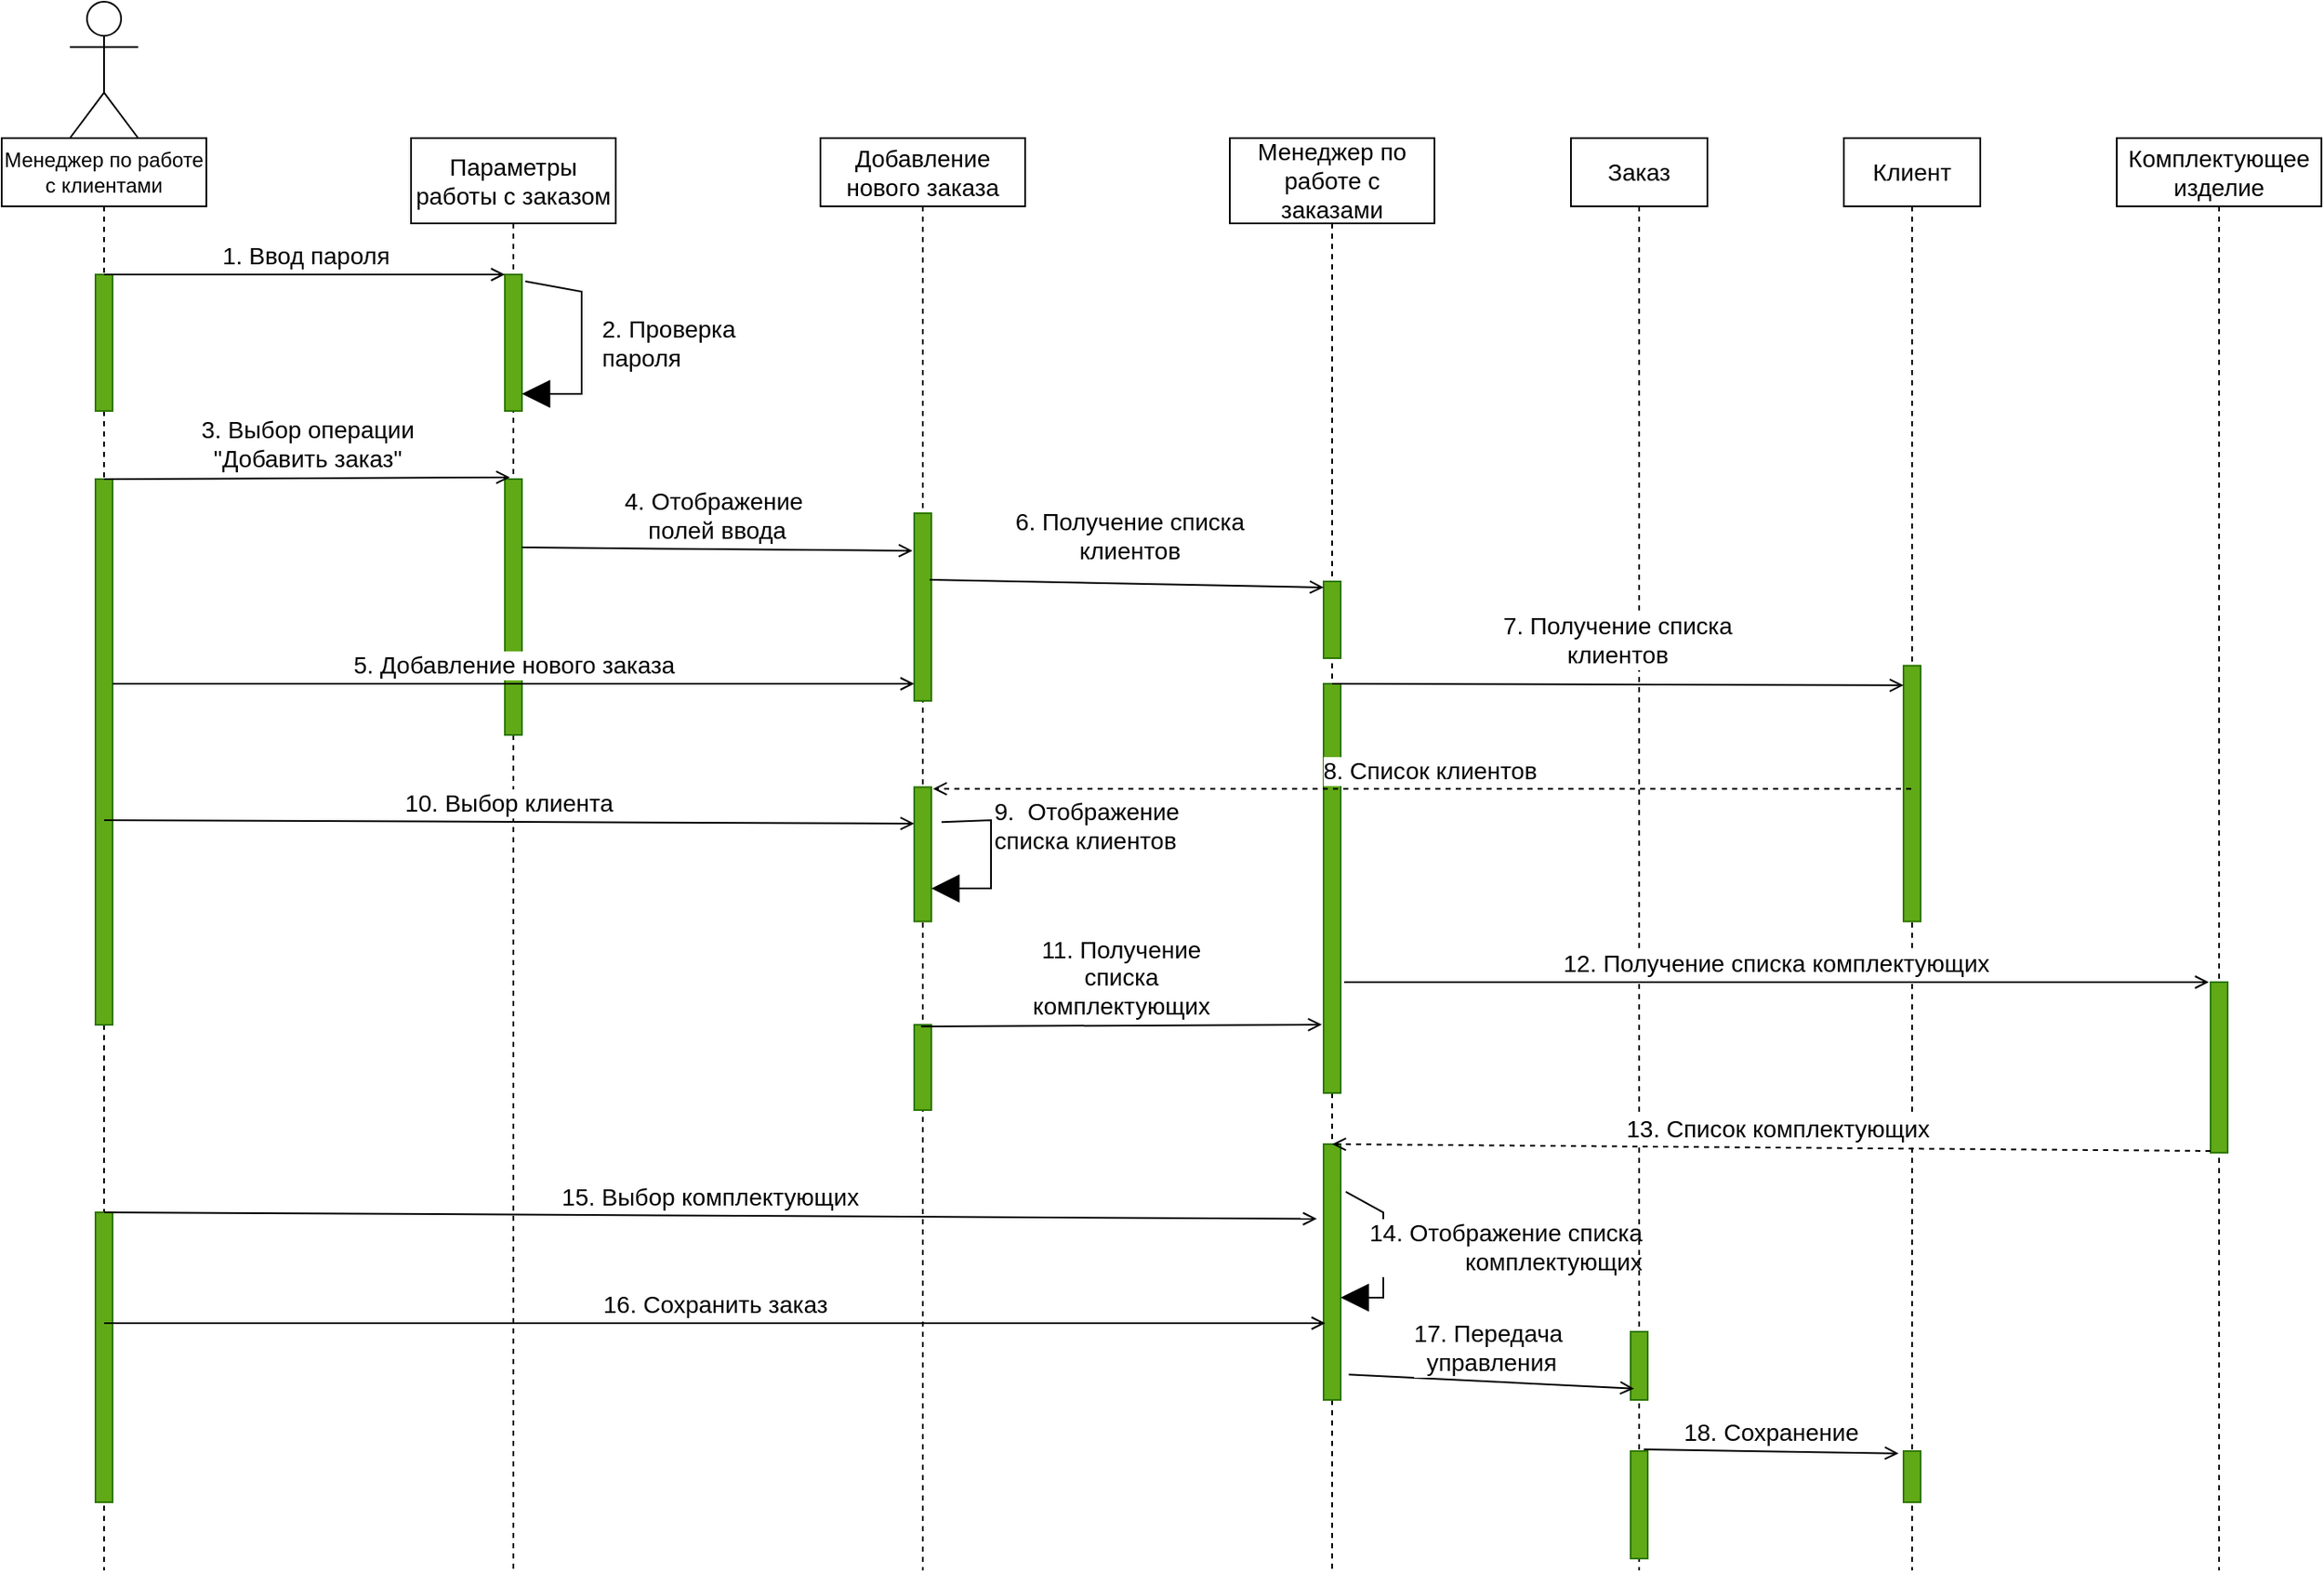 <mxfile version="20.2.3" type="device"><diagram id="yPioGlbf1egiHgOzMyCI" name="Страница 1"><mxGraphModel dx="2591" dy="865" grid="1" gridSize="10" guides="1" tooltips="1" connect="1" arrows="1" fold="1" page="1" pageScale="1" pageWidth="1169" pageHeight="827" math="0" shadow="0"><root><mxCell id="0"/><mxCell id="1" parent="0"/><mxCell id="tqQ_XBrtrxOzAc27pRGp-2" value="" style="shape=umlActor;verticalLabelPosition=bottom;verticalAlign=top;html=1;" parent="1" vertex="1"><mxGeometry width="40" height="80" as="geometry"/></mxCell><mxCell id="tqQ_XBrtrxOzAc27pRGp-3" value="Менеджер по работе с клиентами" style="shape=umlLifeline;perimeter=lifelinePerimeter;whiteSpace=wrap;html=1;container=1;collapsible=0;recursiveResize=0;outlineConnect=0;" parent="1" vertex="1"><mxGeometry x="-40" y="80" width="120" height="840" as="geometry"/></mxCell><mxCell id="tqQ_XBrtrxOzAc27pRGp-10" value="" style="html=1;points=[];perimeter=orthogonalPerimeter;fontSize=14;fillColor=#60a917;strokeColor=#2D7600;fontColor=#ffffff;" parent="tqQ_XBrtrxOzAc27pRGp-3" vertex="1"><mxGeometry x="55" y="80" width="10" height="80" as="geometry"/></mxCell><mxCell id="tqQ_XBrtrxOzAc27pRGp-19" value="" style="html=1;points=[];perimeter=orthogonalPerimeter;fontSize=14;fillColor=#60a917;strokeColor=#2D7600;fontColor=#ffffff;" parent="tqQ_XBrtrxOzAc27pRGp-3" vertex="1"><mxGeometry x="55" y="200" width="10" height="320" as="geometry"/></mxCell><mxCell id="tqQ_XBrtrxOzAc27pRGp-42" value="" style="html=1;points=[];perimeter=orthogonalPerimeter;fontSize=14;fillColor=#60a917;fontColor=#ffffff;strokeColor=#2D7600;" parent="tqQ_XBrtrxOzAc27pRGp-3" vertex="1"><mxGeometry x="55" y="630" width="10" height="170" as="geometry"/></mxCell><mxCell id="tqQ_XBrtrxOzAc27pRGp-4" value="Параметры работы с заказом" style="shape=umlLifeline;perimeter=lifelinePerimeter;whiteSpace=wrap;html=1;container=1;collapsible=0;recursiveResize=0;outlineConnect=0;fontSize=14;size=50;" parent="1" vertex="1"><mxGeometry x="200" y="80" width="120" height="840" as="geometry"/></mxCell><mxCell id="tqQ_XBrtrxOzAc27pRGp-13" value="" style="html=1;points=[];perimeter=orthogonalPerimeter;fontSize=14;fillColor=#60a917;strokeColor=#2D7600;fontColor=#ffffff;" parent="tqQ_XBrtrxOzAc27pRGp-4" vertex="1"><mxGeometry x="55" y="80" width="10" height="80" as="geometry"/></mxCell><mxCell id="tqQ_XBrtrxOzAc27pRGp-18" value="2. Проверка &lt;br&gt;пароля" style="html=1;verticalAlign=bottom;endArrow=block;rounded=0;fontSize=14;endSize=14;exitX=1.2;exitY=0.05;exitDx=0;exitDy=0;exitPerimeter=0;align=left;" parent="tqQ_XBrtrxOzAc27pRGp-4" source="tqQ_XBrtrxOzAc27pRGp-13" target="tqQ_XBrtrxOzAc27pRGp-13" edge="1"><mxGeometry x="0.3" y="10" width="80" relative="1" as="geometry"><mxPoint x="460" y="260" as="sourcePoint"/><mxPoint x="540" y="260" as="targetPoint"/><Array as="points"><mxPoint x="100" y="90"/></Array><mxPoint as="offset"/></mxGeometry></mxCell><mxCell id="tqQ_XBrtrxOzAc27pRGp-20" value="" style="html=1;points=[];perimeter=orthogonalPerimeter;fontSize=14;fillColor=#60a917;fontColor=#ffffff;strokeColor=#2D7600;" parent="tqQ_XBrtrxOzAc27pRGp-4" vertex="1"><mxGeometry x="55" y="200" width="10" height="150" as="geometry"/></mxCell><mxCell id="tqQ_XBrtrxOzAc27pRGp-5" value="Добавление нового заказа" style="shape=umlLifeline;perimeter=lifelinePerimeter;whiteSpace=wrap;html=1;container=1;collapsible=0;recursiveResize=0;outlineConnect=0;fontSize=14;" parent="1" vertex="1"><mxGeometry x="440" y="80" width="120" height="840" as="geometry"/></mxCell><mxCell id="tqQ_XBrtrxOzAc27pRGp-22" value="" style="html=1;points=[];perimeter=orthogonalPerimeter;fontSize=14;fillColor=#60a917;fontColor=#ffffff;strokeColor=#2D7600;" parent="tqQ_XBrtrxOzAc27pRGp-5" vertex="1"><mxGeometry x="55" y="220" width="10" height="110" as="geometry"/></mxCell><mxCell id="tqQ_XBrtrxOzAc27pRGp-32" value="" style="html=1;points=[];perimeter=orthogonalPerimeter;fontSize=14;fillColor=#60a917;fontColor=#ffffff;strokeColor=#2D7600;" parent="tqQ_XBrtrxOzAc27pRGp-5" vertex="1"><mxGeometry x="55" y="380.63" width="10" height="78.75" as="geometry"/></mxCell><mxCell id="tqQ_XBrtrxOzAc27pRGp-34" value="9.&amp;nbsp; Отображение&amp;nbsp;&lt;br&gt;списка клиентов" style="html=1;verticalAlign=bottom;endArrow=block;rounded=0;fontSize=14;endSize=14;align=left;exitX=1.6;exitY=0.261;exitDx=0;exitDy=0;exitPerimeter=0;" parent="tqQ_XBrtrxOzAc27pRGp-5" source="tqQ_XBrtrxOzAc27pRGp-32" target="tqQ_XBrtrxOzAc27pRGp-32" edge="1"><mxGeometry width="80" relative="1" as="geometry"><mxPoint x="120" y="310" as="sourcePoint"/><mxPoint x="-95" y="130" as="targetPoint"/><Array as="points"><mxPoint x="100" y="400"/></Array></mxGeometry></mxCell><mxCell id="tqQ_XBrtrxOzAc27pRGp-35" value="" style="html=1;points=[];perimeter=orthogonalPerimeter;fontSize=14;fillColor=#60a917;fontColor=#ffffff;strokeColor=#2D7600;" parent="tqQ_XBrtrxOzAc27pRGp-5" vertex="1"><mxGeometry x="55" y="520" width="10" height="50" as="geometry"/></mxCell><mxCell id="tqQ_XBrtrxOzAc27pRGp-24" value="5. Добавление нового заказа" style="html=1;verticalAlign=bottom;startArrow=none;startFill=0;endArrow=open;rounded=0;fontSize=14;" parent="tqQ_XBrtrxOzAc27pRGp-5" edge="1"><mxGeometry width="80" relative="1" as="geometry"><mxPoint x="-415" y="320" as="sourcePoint"/><mxPoint x="55" y="320" as="targetPoint"/></mxGeometry></mxCell><mxCell id="tqQ_XBrtrxOzAc27pRGp-6" value="Менеджер по работе с заказами" style="shape=umlLifeline;perimeter=lifelinePerimeter;whiteSpace=wrap;html=1;container=1;collapsible=0;recursiveResize=0;outlineConnect=0;fontSize=14;size=50;" parent="1" vertex="1"><mxGeometry x="680" y="80" width="120" height="840" as="geometry"/></mxCell><mxCell id="tqQ_XBrtrxOzAc27pRGp-26" value="" style="html=1;points=[];perimeter=orthogonalPerimeter;fontSize=14;fillColor=#60a917;fontColor=#ffffff;strokeColor=#2D7600;" parent="tqQ_XBrtrxOzAc27pRGp-6" vertex="1"><mxGeometry x="55" y="260" width="10" height="45" as="geometry"/></mxCell><mxCell id="tqQ_XBrtrxOzAc27pRGp-30" value="" style="html=1;points=[];perimeter=orthogonalPerimeter;fontSize=14;fillColor=#60a917;fontColor=#ffffff;strokeColor=#2D7600;" parent="tqQ_XBrtrxOzAc27pRGp-6" vertex="1"><mxGeometry x="55" y="320" width="10" height="240" as="geometry"/></mxCell><mxCell id="tqQ_XBrtrxOzAc27pRGp-40" value="" style="html=1;points=[];perimeter=orthogonalPerimeter;fontSize=14;fillColor=#60a917;fontColor=#ffffff;strokeColor=#2D7600;" parent="tqQ_XBrtrxOzAc27pRGp-6" vertex="1"><mxGeometry x="55" y="590" width="10" height="150" as="geometry"/></mxCell><mxCell id="tqQ_XBrtrxOzAc27pRGp-43" value="14. Отображение списка&lt;br&gt;&lt;div style=&quot;text-align: right;&quot;&gt;комплектующих&lt;/div&gt;" style="html=1;verticalAlign=bottom;endArrow=block;rounded=0;fontSize=14;endSize=14;align=left;exitX=1.3;exitY=0.186;exitDx=0;exitDy=0;exitPerimeter=0;" parent="tqQ_XBrtrxOzAc27pRGp-6" source="tqQ_XBrtrxOzAc27pRGp-40" target="tqQ_XBrtrxOzAc27pRGp-40" edge="1"><mxGeometry x="0.706" y="-10" width="80" relative="1" as="geometry"><mxPoint x="-89" y="401.804" as="sourcePoint"/><mxPoint x="130" y="680" as="targetPoint"/><mxPoint as="offset"/><Array as="points"><mxPoint x="90" y="630"/><mxPoint x="90" y="680"/></Array></mxGeometry></mxCell><mxCell id="tqQ_XBrtrxOzAc27pRGp-7" value="Заказ" style="shape=umlLifeline;perimeter=lifelinePerimeter;whiteSpace=wrap;html=1;container=1;collapsible=0;recursiveResize=0;outlineConnect=0;fontSize=14;" parent="1" vertex="1"><mxGeometry x="880" y="80" width="80" height="840" as="geometry"/></mxCell><mxCell id="tqQ_XBrtrxOzAc27pRGp-49" value="" style="html=1;points=[];perimeter=orthogonalPerimeter;fontSize=14;fillColor=#60a917;fontColor=#ffffff;strokeColor=#2D7600;" parent="tqQ_XBrtrxOzAc27pRGp-7" vertex="1"><mxGeometry x="35" y="700" width="10" height="40" as="geometry"/></mxCell><mxCell id="tqQ_XBrtrxOzAc27pRGp-52" value="" style="html=1;points=[];perimeter=orthogonalPerimeter;fontSize=14;fillColor=#60a917;fontColor=#ffffff;strokeColor=#2D7600;" parent="tqQ_XBrtrxOzAc27pRGp-7" vertex="1"><mxGeometry x="35" y="770" width="10" height="63" as="geometry"/></mxCell><mxCell id="tqQ_XBrtrxOzAc27pRGp-8" value="Клиент" style="shape=umlLifeline;perimeter=lifelinePerimeter;whiteSpace=wrap;html=1;container=1;collapsible=0;recursiveResize=0;outlineConnect=0;fontSize=14;" parent="1" vertex="1"><mxGeometry x="1040" y="80" width="80" height="840" as="geometry"/></mxCell><mxCell id="tqQ_XBrtrxOzAc27pRGp-28" value="" style="html=1;points=[];perimeter=orthogonalPerimeter;fontSize=14;fillColor=#60a917;fontColor=#ffffff;strokeColor=#2D7600;" parent="tqQ_XBrtrxOzAc27pRGp-8" vertex="1"><mxGeometry x="35" y="309.38" width="10" height="150" as="geometry"/></mxCell><mxCell id="tqQ_XBrtrxOzAc27pRGp-53" value="" style="html=1;points=[];perimeter=orthogonalPerimeter;fontSize=14;fillColor=#60a917;fontColor=#ffffff;strokeColor=#2D7600;" parent="tqQ_XBrtrxOzAc27pRGp-8" vertex="1"><mxGeometry x="35" y="770" width="10" height="30" as="geometry"/></mxCell><mxCell id="tqQ_XBrtrxOzAc27pRGp-9" value="Комплектующее изделие" style="shape=umlLifeline;perimeter=lifelinePerimeter;whiteSpace=wrap;html=1;container=1;collapsible=0;recursiveResize=0;outlineConnect=0;fontSize=14;" parent="1" vertex="1"><mxGeometry x="1200" y="80" width="120" height="840" as="geometry"/></mxCell><mxCell id="tqQ_XBrtrxOzAc27pRGp-38" value="" style="html=1;points=[];perimeter=orthogonalPerimeter;fontSize=14;fillColor=#60a917;fontColor=#ffffff;strokeColor=#2D7600;" parent="tqQ_XBrtrxOzAc27pRGp-9" vertex="1"><mxGeometry x="55" y="495" width="10" height="100" as="geometry"/></mxCell><mxCell id="tqQ_XBrtrxOzAc27pRGp-17" value="1. Ввод пароля" style="html=1;verticalAlign=bottom;startArrow=none;startFill=0;endArrow=open;rounded=0;fontSize=14;entryX=0;entryY=0;entryDx=0;entryDy=0;entryPerimeter=0;" parent="1" source="tqQ_XBrtrxOzAc27pRGp-3" target="tqQ_XBrtrxOzAc27pRGp-13" edge="1"><mxGeometry width="80" relative="1" as="geometry"><mxPoint x="660" y="340" as="sourcePoint"/><mxPoint x="180" y="250" as="targetPoint"/></mxGeometry></mxCell><mxCell id="tqQ_XBrtrxOzAc27pRGp-21" value="3. Выбор операции&lt;br&gt;&quot;Добавить заказ&quot;" style="html=1;verticalAlign=bottom;startArrow=none;startFill=0;endArrow=open;rounded=0;fontSize=14;exitX=0.5;exitY=0;exitDx=0;exitDy=0;exitPerimeter=0;entryX=0.3;entryY=-0.007;entryDx=0;entryDy=0;entryPerimeter=0;" parent="1" source="tqQ_XBrtrxOzAc27pRGp-19" target="tqQ_XBrtrxOzAc27pRGp-20" edge="1"><mxGeometry width="80" relative="1" as="geometry"><mxPoint x="30" y="271" as="sourcePoint"/><mxPoint x="250" y="270" as="targetPoint"/></mxGeometry></mxCell><mxCell id="tqQ_XBrtrxOzAc27pRGp-23" value="4. Отображение&amp;nbsp;&lt;br&gt;полей ввода" style="html=1;verticalAlign=bottom;startArrow=none;startFill=0;endArrow=open;rounded=0;fontSize=14;entryX=-0.1;entryY=0.2;entryDx=0;entryDy=0;entryPerimeter=0;exitX=1;exitY=0.267;exitDx=0;exitDy=0;exitPerimeter=0;" parent="1" source="tqQ_XBrtrxOzAc27pRGp-20" target="tqQ_XBrtrxOzAc27pRGp-22" edge="1"><mxGeometry width="80" relative="1" as="geometry"><mxPoint x="340" y="350" as="sourcePoint"/><mxPoint x="258" y="282" as="targetPoint"/></mxGeometry></mxCell><mxCell id="tqQ_XBrtrxOzAc27pRGp-27" value="6. Получение списка&lt;br&gt;клиентов" style="html=1;verticalAlign=bottom;startArrow=none;startFill=0;endArrow=open;rounded=0;fontSize=14;exitX=0.9;exitY=0.355;exitDx=0;exitDy=0;exitPerimeter=0;entryX=0;entryY=0.078;entryDx=0;entryDy=0;entryPerimeter=0;" parent="1" source="tqQ_XBrtrxOzAc27pRGp-22" target="tqQ_XBrtrxOzAc27pRGp-26" edge="1"><mxGeometry x="0.009" y="8" width="80" relative="1" as="geometry"><mxPoint x="87" y="389.12" as="sourcePoint"/><mxPoint x="415" y="387.99" as="targetPoint"/><mxPoint as="offset"/></mxGeometry></mxCell><mxCell id="tqQ_XBrtrxOzAc27pRGp-29" value="7. Получение списка &lt;br&gt;клиентов" style="html=1;verticalAlign=bottom;startArrow=none;startFill=0;endArrow=open;rounded=0;fontSize=14;entryX=0;entryY=0.077;entryDx=0;entryDy=0;entryPerimeter=0;" parent="1" target="tqQ_XBrtrxOzAc27pRGp-28" edge="1"><mxGeometry x="-0.006" y="6" width="80" relative="1" as="geometry"><mxPoint x="740" y="400" as="sourcePoint"/><mxPoint x="415" y="387.99" as="targetPoint"/><mxPoint as="offset"/></mxGeometry></mxCell><mxCell id="tqQ_XBrtrxOzAc27pRGp-33" value="8. Список клиентов" style="html=1;verticalAlign=bottom;startArrow=none;startFill=0;endArrow=open;rounded=0;fontSize=14;dashed=1;entryX=1.1;entryY=0.012;entryDx=0;entryDy=0;entryPerimeter=0;" parent="1" source="tqQ_XBrtrxOzAc27pRGp-8" target="tqQ_XBrtrxOzAc27pRGp-32" edge="1"><mxGeometry x="-0.013" width="80" relative="1" as="geometry"><mxPoint x="660" y="560" as="sourcePoint"/><mxPoint x="490" y="500" as="targetPoint"/><mxPoint as="offset"/></mxGeometry></mxCell><mxCell id="tqQ_XBrtrxOzAc27pRGp-36" value="10. Выбор клиента" style="html=1;verticalAlign=bottom;startArrow=none;startFill=0;endArrow=open;rounded=0;fontSize=14;entryX=0;entryY=0.271;entryDx=0;entryDy=0;entryPerimeter=0;" parent="1" target="tqQ_XBrtrxOzAc27pRGp-32" edge="1"><mxGeometry width="80" relative="1" as="geometry"><mxPoint x="20" y="480" as="sourcePoint"/><mxPoint x="350" y="530" as="targetPoint"/></mxGeometry></mxCell><mxCell id="tqQ_XBrtrxOzAc27pRGp-37" value="11. Получение&lt;br&gt;списка&lt;br&gt;комплектующих" style="html=1;verticalAlign=bottom;startArrow=none;startFill=0;endArrow=open;rounded=0;fontSize=14;exitX=0.4;exitY=0.02;exitDx=0;exitDy=0;exitPerimeter=0;entryX=-0.1;entryY=0.833;entryDx=0;entryDy=0;entryPerimeter=0;" parent="1" source="tqQ_XBrtrxOzAc27pRGp-35" target="tqQ_XBrtrxOzAc27pRGp-30" edge="1"><mxGeometry width="80" relative="1" as="geometry"><mxPoint x="87" y="488" as="sourcePoint"/><mxPoint x="416" y="491.963" as="targetPoint"/></mxGeometry></mxCell><mxCell id="tqQ_XBrtrxOzAc27pRGp-39" value="12. Получение списка комплектующих" style="html=1;verticalAlign=bottom;startArrow=none;startFill=0;endArrow=open;rounded=0;fontSize=14;exitX=1.2;exitY=0.729;exitDx=0;exitDy=0;exitPerimeter=0;entryX=-0.1;entryY=0;entryDx=0;entryDy=0;entryPerimeter=0;" parent="1" source="tqQ_XBrtrxOzAc27pRGp-30" target="tqQ_XBrtrxOzAc27pRGp-38" edge="1"><mxGeometry width="80" relative="1" as="geometry"><mxPoint x="419" y="571" as="sourcePoint"/><mxPoint x="574" y="571.04" as="targetPoint"/></mxGeometry></mxCell><mxCell id="tqQ_XBrtrxOzAc27pRGp-41" value="13. Список комплектующих" style="html=1;verticalAlign=bottom;startArrow=none;startFill=0;endArrow=open;rounded=0;fontSize=14;exitX=0;exitY=0.99;exitDx=0;exitDy=0;exitPerimeter=0;dashed=1;" parent="1" source="tqQ_XBrtrxOzAc27pRGp-38" edge="1"><mxGeometry x="-0.013" width="80" relative="1" as="geometry"><mxPoint x="892" y="458.95" as="sourcePoint"/><mxPoint x="740" y="670" as="targetPoint"/><mxPoint as="offset"/></mxGeometry></mxCell><mxCell id="tqQ_XBrtrxOzAc27pRGp-44" value="15. Выбор комплектующих" style="html=1;verticalAlign=bottom;startArrow=none;startFill=0;endArrow=open;rounded=0;fontSize=14;entryX=-0.4;entryY=0.292;entryDx=0;entryDy=0;entryPerimeter=0;" parent="1" target="tqQ_XBrtrxOzAc27pRGp-40" edge="1"><mxGeometry width="80" relative="1" as="geometry"><mxPoint x="20" y="710" as="sourcePoint"/><mxPoint x="416" y="491.963" as="targetPoint"/></mxGeometry></mxCell><mxCell id="tqQ_XBrtrxOzAc27pRGp-45" value="16. Сохранить заказ" style="html=1;verticalAlign=bottom;startArrow=none;startFill=0;endArrow=open;rounded=0;fontSize=14;entryX=0.1;entryY=0.7;entryDx=0;entryDy=0;entryPerimeter=0;exitX=0.5;exitY=0.382;exitDx=0;exitDy=0;exitPerimeter=0;" parent="1" source="tqQ_XBrtrxOzAc27pRGp-42" target="tqQ_XBrtrxOzAc27pRGp-40" edge="1"><mxGeometry width="80" relative="1" as="geometry"><mxPoint x="30" y="775" as="sourcePoint"/><mxPoint x="571" y="715.04" as="targetPoint"/></mxGeometry></mxCell><mxCell id="tqQ_XBrtrxOzAc27pRGp-50" value="17. Передача&amp;nbsp;&lt;br&gt;управления" style="html=1;verticalAlign=bottom;startArrow=none;startFill=0;endArrow=open;rounded=0;fontSize=14;exitX=1.476;exitY=0.901;exitDx=0;exitDy=0;exitPerimeter=0;entryX=0.2;entryY=0.833;entryDx=0;entryDy=0;entryPerimeter=0;" parent="1" source="tqQ_XBrtrxOzAc27pRGp-40" target="tqQ_XBrtrxOzAc27pRGp-49" edge="1"><mxGeometry width="80" relative="1" as="geometry"><mxPoint x="85" y="765.05" as="sourcePoint"/><mxPoint x="910" y="805" as="targetPoint"/></mxGeometry></mxCell><mxCell id="tqQ_XBrtrxOzAc27pRGp-54" value="18. Сохранение" style="html=1;verticalAlign=bottom;startArrow=none;startFill=0;endArrow=open;rounded=0;fontSize=14;exitX=0.771;exitY=-0.016;exitDx=0;exitDy=0;exitPerimeter=0;entryX=-0.288;entryY=0.045;entryDx=0;entryDy=0;entryPerimeter=0;" parent="1" source="tqQ_XBrtrxOzAc27pRGp-52" target="tqQ_XBrtrxOzAc27pRGp-53" edge="1"><mxGeometry width="80" relative="1" as="geometry"><mxPoint x="589.76" y="797.13" as="sourcePoint"/><mxPoint x="733.29" y="804.25" as="targetPoint"/></mxGeometry></mxCell></root></mxGraphModel></diagram></mxfile>